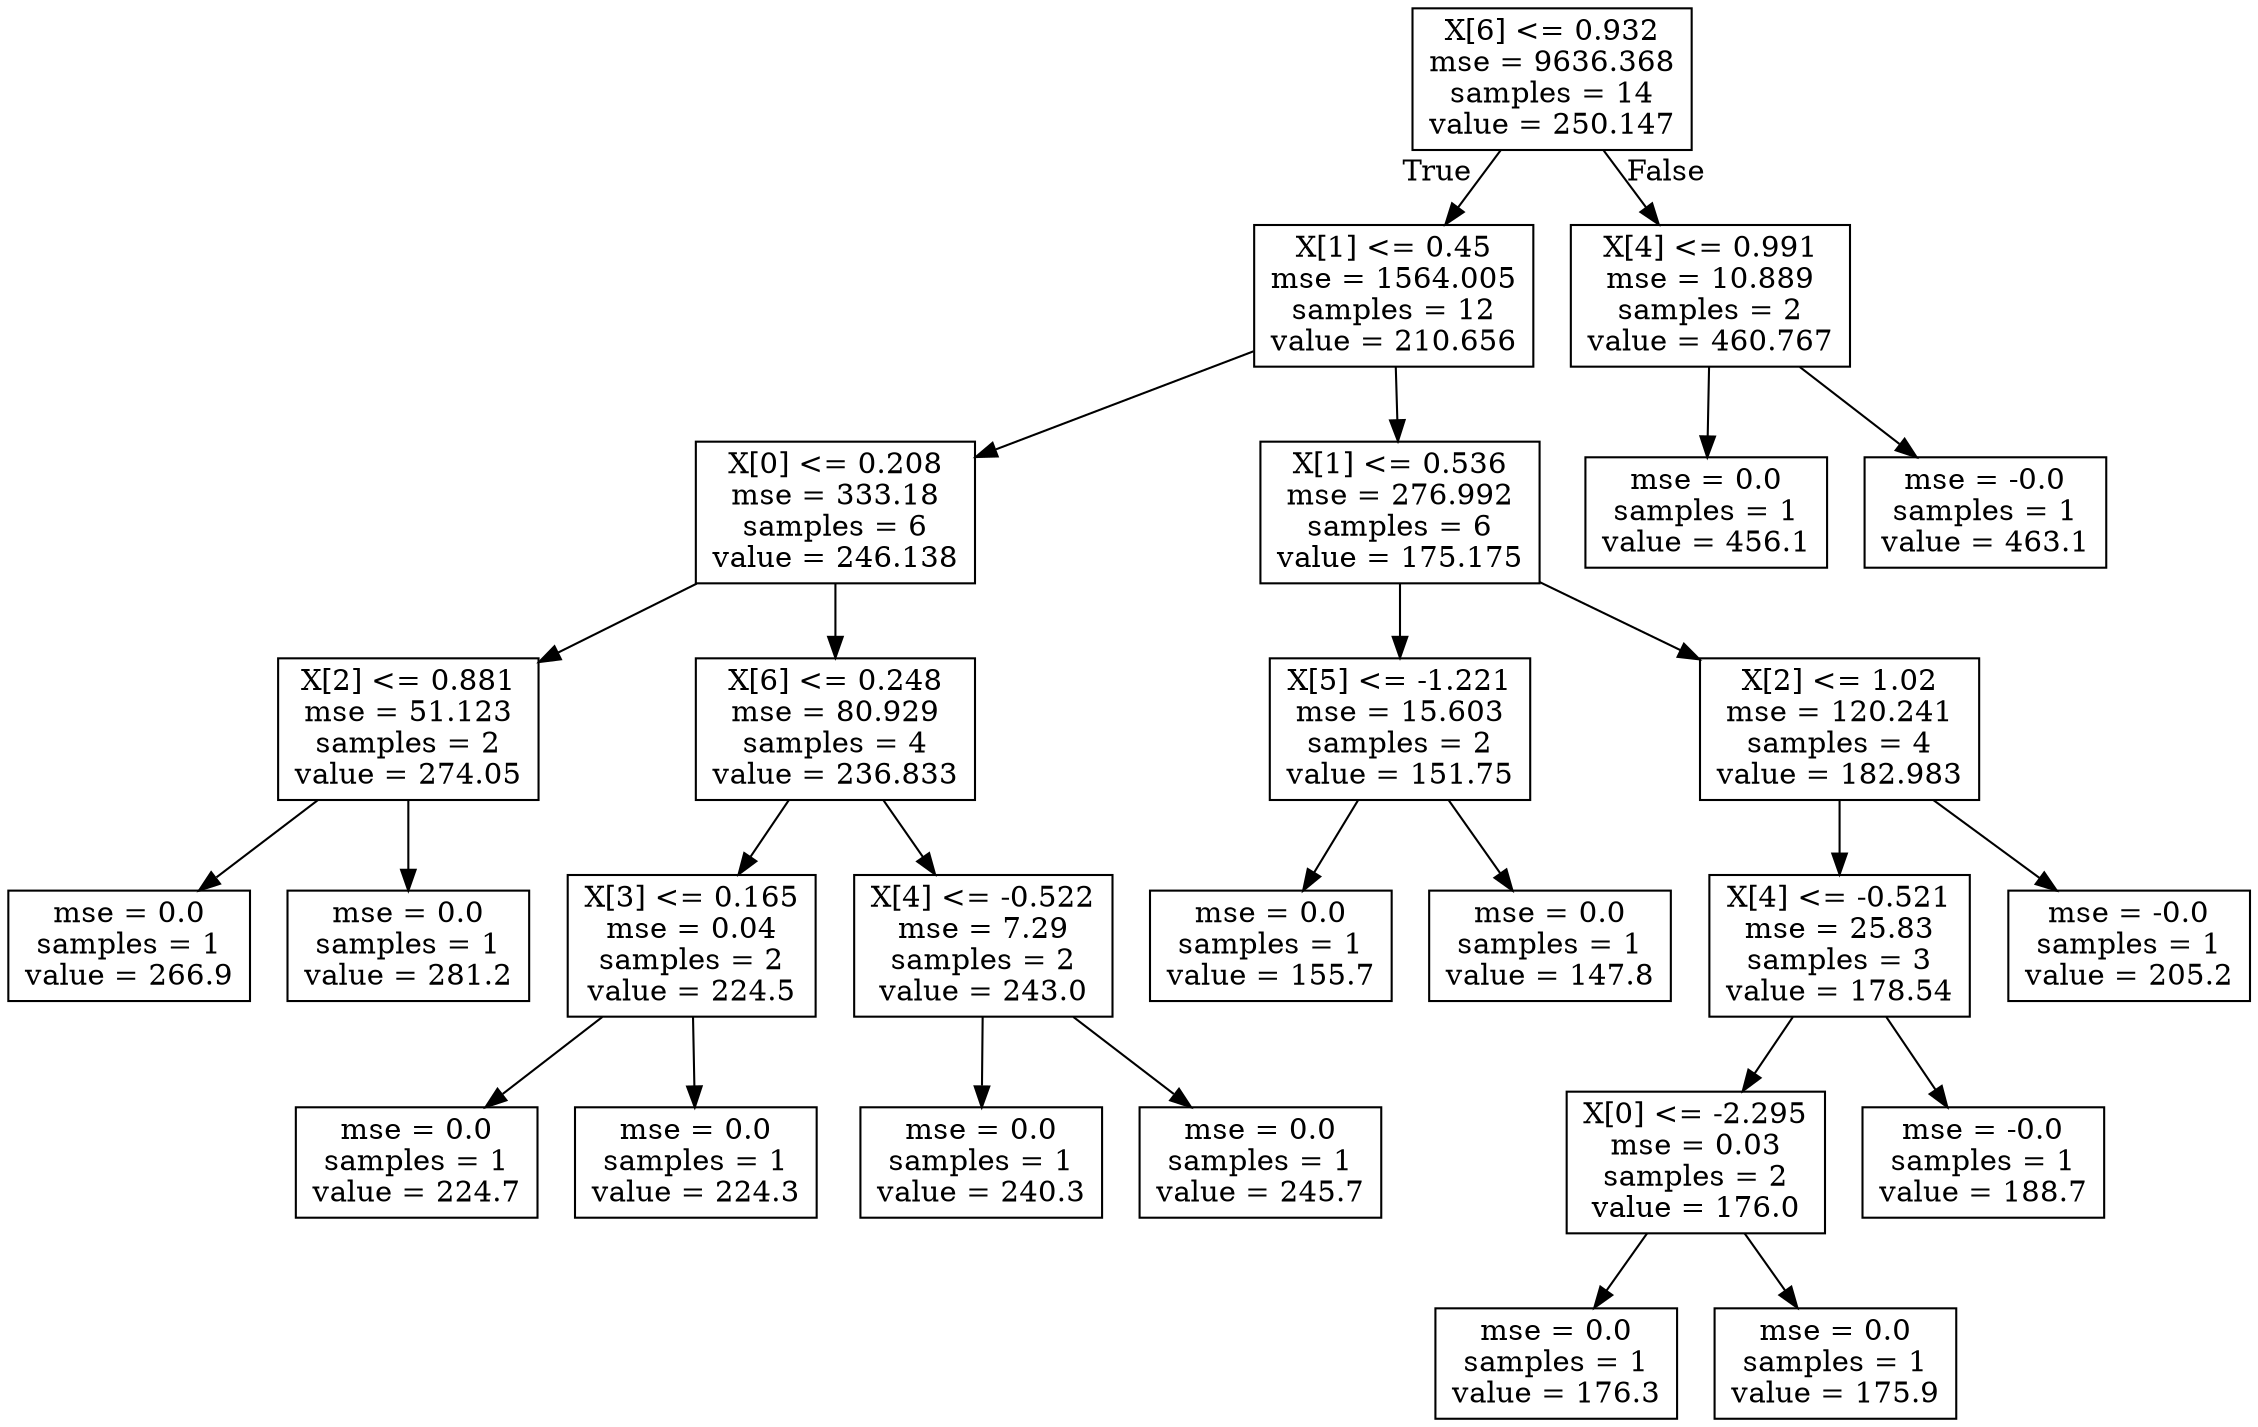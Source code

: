 digraph Tree {
node [shape=box] ;
0 [label="X[6] <= 0.932\nmse = 9636.368\nsamples = 14\nvalue = 250.147"] ;
1 [label="X[1] <= 0.45\nmse = 1564.005\nsamples = 12\nvalue = 210.656"] ;
0 -> 1 [labeldistance=2.5, labelangle=45, headlabel="True"] ;
2 [label="X[0] <= 0.208\nmse = 333.18\nsamples = 6\nvalue = 246.138"] ;
1 -> 2 ;
3 [label="X[2] <= 0.881\nmse = 51.123\nsamples = 2\nvalue = 274.05"] ;
2 -> 3 ;
4 [label="mse = 0.0\nsamples = 1\nvalue = 266.9"] ;
3 -> 4 ;
5 [label="mse = 0.0\nsamples = 1\nvalue = 281.2"] ;
3 -> 5 ;
6 [label="X[6] <= 0.248\nmse = 80.929\nsamples = 4\nvalue = 236.833"] ;
2 -> 6 ;
7 [label="X[3] <= 0.165\nmse = 0.04\nsamples = 2\nvalue = 224.5"] ;
6 -> 7 ;
8 [label="mse = 0.0\nsamples = 1\nvalue = 224.7"] ;
7 -> 8 ;
9 [label="mse = 0.0\nsamples = 1\nvalue = 224.3"] ;
7 -> 9 ;
10 [label="X[4] <= -0.522\nmse = 7.29\nsamples = 2\nvalue = 243.0"] ;
6 -> 10 ;
11 [label="mse = 0.0\nsamples = 1\nvalue = 240.3"] ;
10 -> 11 ;
12 [label="mse = 0.0\nsamples = 1\nvalue = 245.7"] ;
10 -> 12 ;
13 [label="X[1] <= 0.536\nmse = 276.992\nsamples = 6\nvalue = 175.175"] ;
1 -> 13 ;
14 [label="X[5] <= -1.221\nmse = 15.603\nsamples = 2\nvalue = 151.75"] ;
13 -> 14 ;
15 [label="mse = 0.0\nsamples = 1\nvalue = 155.7"] ;
14 -> 15 ;
16 [label="mse = 0.0\nsamples = 1\nvalue = 147.8"] ;
14 -> 16 ;
17 [label="X[2] <= 1.02\nmse = 120.241\nsamples = 4\nvalue = 182.983"] ;
13 -> 17 ;
18 [label="X[4] <= -0.521\nmse = 25.83\nsamples = 3\nvalue = 178.54"] ;
17 -> 18 ;
19 [label="X[0] <= -2.295\nmse = 0.03\nsamples = 2\nvalue = 176.0"] ;
18 -> 19 ;
20 [label="mse = 0.0\nsamples = 1\nvalue = 176.3"] ;
19 -> 20 ;
21 [label="mse = 0.0\nsamples = 1\nvalue = 175.9"] ;
19 -> 21 ;
22 [label="mse = -0.0\nsamples = 1\nvalue = 188.7"] ;
18 -> 22 ;
23 [label="mse = -0.0\nsamples = 1\nvalue = 205.2"] ;
17 -> 23 ;
24 [label="X[4] <= 0.991\nmse = 10.889\nsamples = 2\nvalue = 460.767"] ;
0 -> 24 [labeldistance=2.5, labelangle=-45, headlabel="False"] ;
25 [label="mse = 0.0\nsamples = 1\nvalue = 456.1"] ;
24 -> 25 ;
26 [label="mse = -0.0\nsamples = 1\nvalue = 463.1"] ;
24 -> 26 ;
}